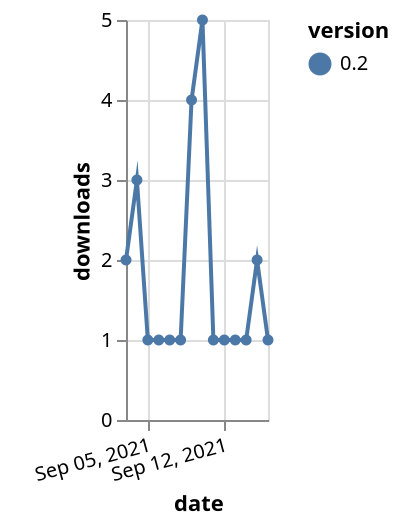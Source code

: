 {"$schema": "https://vega.github.io/schema/vega-lite/v5.json", "description": "A simple bar chart with embedded data.", "data": {"values": [{"date": "2021-09-03", "total": 617, "delta": 2, "version": "0.2"}, {"date": "2021-09-04", "total": 620, "delta": 3, "version": "0.2"}, {"date": "2021-09-05", "total": 621, "delta": 1, "version": "0.2"}, {"date": "2021-09-06", "total": 622, "delta": 1, "version": "0.2"}, {"date": "2021-09-07", "total": 623, "delta": 1, "version": "0.2"}, {"date": "2021-09-08", "total": 624, "delta": 1, "version": "0.2"}, {"date": "2021-09-09", "total": 628, "delta": 4, "version": "0.2"}, {"date": "2021-09-10", "total": 633, "delta": 5, "version": "0.2"}, {"date": "2021-09-11", "total": 634, "delta": 1, "version": "0.2"}, {"date": "2021-09-12", "total": 635, "delta": 1, "version": "0.2"}, {"date": "2021-09-13", "total": 636, "delta": 1, "version": "0.2"}, {"date": "2021-09-14", "total": 637, "delta": 1, "version": "0.2"}, {"date": "2021-09-15", "total": 639, "delta": 2, "version": "0.2"}, {"date": "2021-09-16", "total": 640, "delta": 1, "version": "0.2"}]}, "width": "container", "mark": {"type": "line", "point": {"filled": true}}, "encoding": {"x": {"field": "date", "type": "temporal", "timeUnit": "yearmonthdate", "title": "date", "axis": {"labelAngle": -15}}, "y": {"field": "delta", "type": "quantitative", "title": "downloads"}, "color": {"field": "version", "type": "nominal"}, "tooltip": {"field": "delta"}}}